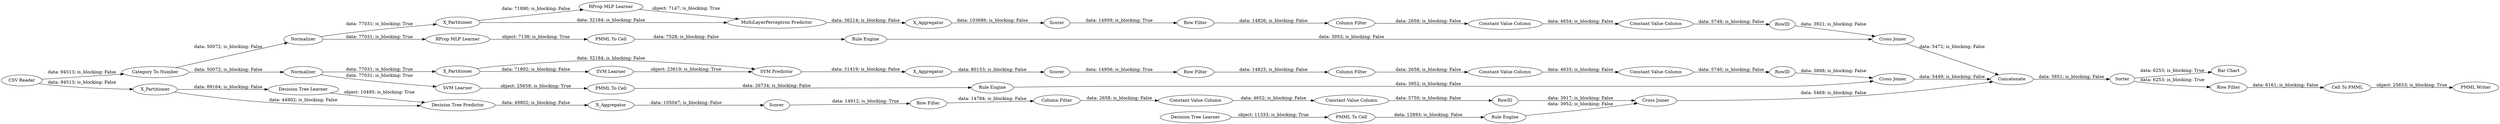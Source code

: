 digraph {
	"5848068275535419722_31" [label="Decision Tree Learner"]
	"-3936764502718011256_22" [label="PMML To Cell"]
	"2259961160305133467_294" [label="Column Filter"]
	"2259961160305133467_290" [label="Constant Value Column"]
	"-3936764502718011256_34" [label="Rule Engine"]
	"3142023830075550401_64" [label="CSV Reader"]
	"6377665489763568935_41" [label=Scorer]
	"745202587240194227_34" [label="PMML To Cell"]
	"2962985891235185327_2" [label=X_Partitioner]
	"2962985891235185327_31" [label="RProp MLP Learner"]
	"5848068275535419722_39" [label=Scorer]
	"-3936764502718011256_35" [label="RProp MLP Learner"]
	"2259961160305133467_292" [label="Constant Value Column"]
	"3126474573122983733_9" [label="Row Filter"]
	"3126474573122983733_294" [label="Column Filter"]
	"2318141618866305638_294" [label="Column Filter"]
	"2962985891235185327_32" [label="MultiLayerPerceptron Predictor"]
	"2962985891235185327_38" [label="Cross Joiner"]
	"5848068275535419722_7" [label=X_Aggregator]
	"6377665489763568935_32" [label="SVM Predictor"]
	"745202587240194227_35" [label="Rule Engine"]
	"3142023830075550401_59" [label="Bar Chart"]
	"-6874166596050270640_33" [label="Decision Tree Learner"]
	"-6874166596050270640_28" [label="PMML To Cell"]
	"2962985891235185327_39" [label=Normalizer]
	"3126474573122983733_290" [label="Constant Value Column"]
	"3126474573122983733_292" [label="Constant Value Column"]
	"3142023830075550401_54" [label="Cell To PMML"]
	"2962985891235185327_7" [label=X_Aggregator]
	"6377665489763568935_39" [label="Cross Joiner"]
	"3126474573122983733_293" [label=RowID]
	"5848068275535419722_32" [label="Decision Tree Predictor"]
	"6377665489763568935_2" [label=X_Partitioner]
	"5848068275535419722_38" [label="Cross Joiner"]
	"3142023830075550401_60" [label=Concatenate]
	"2259961160305133467_9" [label="Row Filter"]
	"2318141618866305638_290" [label="Constant Value Column"]
	"3142023830075550401_52" [label=Sorter]
	"3142023830075550401_58" [label="Category To Number"]
	"3142023830075550401_53" [label="Row Filter"]
	"2962985891235185327_40" [label=Scorer]
	"2318141618866305638_292" [label="Constant Value Column"]
	"6377665489763568935_31" [label="SVM Learner"]
	"6377665489763568935_40" [label=Normalizer]
	"6377665489763568935_7" [label=X_Aggregator]
	"3142023830075550401_61" [label="PMML Writer"]
	"2259961160305133467_293" [label=RowID]
	"2318141618866305638_293" [label=RowID]
	"5848068275535419722_2" [label=X_Partitioner]
	"745202587240194227_33" [label="SVM Learner"]
	"2318141618866305638_9" [label="Row Filter"]
	"-6874166596050270640_34" [label="Rule Engine"]
	"2259961160305133467_292" -> "2259961160305133467_293" [label="data: 5750; is_blocking: False"]
	"2318141618866305638_294" -> "2318141618866305638_290" [label="data: 2658; is_blocking: False"]
	"3126474573122983733_294" -> "3126474573122983733_290" [label="data: 2658; is_blocking: False"]
	"6377665489763568935_39" -> "3142023830075550401_60" [label="data: 5449; is_blocking: False"]
	"3142023830075550401_53" -> "3142023830075550401_54" [label="data: 6161; is_blocking: False"]
	"5848068275535419722_39" -> "2259961160305133467_9" [label="data: 14912; is_blocking: True"]
	"3142023830075550401_60" -> "3142023830075550401_52" [label="data: 5851; is_blocking: False"]
	"2962985891235185327_38" -> "3142023830075550401_60" [label="data: 5472; is_blocking: False"]
	"6377665489763568935_40" -> "6377665489763568935_2" [label="data: 77031; is_blocking: True"]
	"2259961160305133467_293" -> "5848068275535419722_38" [label="data: 3917; is_blocking: False"]
	"3126474573122983733_290" -> "3126474573122983733_292" [label="data: 4654; is_blocking: False"]
	"-3936764502718011256_22" -> "-3936764502718011256_34" [label="data: 7528; is_blocking: False"]
	"2962985891235185327_39" -> "2962985891235185327_2" [label="data: 77031; is_blocking: True"]
	"2318141618866305638_290" -> "2318141618866305638_292" [label="data: 4633; is_blocking: False"]
	"2962985891235185327_31" -> "2962985891235185327_32" [label="object: 7147; is_blocking: True"]
	"2962985891235185327_40" -> "3126474573122983733_9" [label="data: 14959; is_blocking: True"]
	"6377665489763568935_31" -> "6377665489763568935_32" [label="object: 23619; is_blocking: True"]
	"-3936764502718011256_34" -> "2962985891235185327_38" [label="data: 3953; is_blocking: False"]
	"6377665489763568935_40" -> "745202587240194227_33" [label="data: 77031; is_blocking: True"]
	"745202587240194227_34" -> "745202587240194227_35" [label="data: 26734; is_blocking: False"]
	"2259961160305133467_290" -> "2259961160305133467_292" [label="data: 4652; is_blocking: False"]
	"5848068275535419722_2" -> "5848068275535419722_32" [label="data: 44902; is_blocking: False"]
	"2259961160305133467_294" -> "2259961160305133467_290" [label="data: 2658; is_blocking: False"]
	"-6874166596050270640_34" -> "5848068275535419722_38" [label="data: 3952; is_blocking: False"]
	"3142023830075550401_52" -> "3142023830075550401_53" [label="data: 6253; is_blocking: True"]
	"3126474573122983733_293" -> "2962985891235185327_38" [label="data: 3921; is_blocking: False"]
	"2962985891235185327_32" -> "2962985891235185327_7" [label="data: 36214; is_blocking: False"]
	"5848068275535419722_7" -> "5848068275535419722_39" [label="data: 105047; is_blocking: False"]
	"6377665489763568935_2" -> "6377665489763568935_31" [label="data: 71892; is_blocking: False"]
	"6377665489763568935_41" -> "2318141618866305638_9" [label="data: 14956; is_blocking: True"]
	"-6874166596050270640_33" -> "-6874166596050270640_28" [label="object: 11333; is_blocking: True"]
	"3126474573122983733_9" -> "3126474573122983733_294" [label="data: 14826; is_blocking: False"]
	"2259961160305133467_9" -> "2259961160305133467_294" [label="data: 14784; is_blocking: False"]
	"2962985891235185327_7" -> "2962985891235185327_40" [label="data: 103686; is_blocking: False"]
	"3126474573122983733_292" -> "3126474573122983733_293" [label="data: 5749; is_blocking: False"]
	"745202587240194227_33" -> "745202587240194227_34" [label="object: 25659; is_blocking: True"]
	"5848068275535419722_38" -> "3142023830075550401_60" [label="data: 5469; is_blocking: False"]
	"3142023830075550401_54" -> "3142023830075550401_61" [label="object: 25653; is_blocking: True"]
	"2318141618866305638_292" -> "2318141618866305638_293" [label="data: 5740; is_blocking: False"]
	"5848068275535419722_31" -> "5848068275535419722_32" [label="object: 10495; is_blocking: True"]
	"2962985891235185327_2" -> "2962985891235185327_32" [label="data: 32184; is_blocking: False"]
	"6377665489763568935_2" -> "6377665489763568935_32" [label="data: 32184; is_blocking: False"]
	"-6874166596050270640_28" -> "-6874166596050270640_34" [label="data: 12893; is_blocking: False"]
	"-3936764502718011256_35" -> "-3936764502718011256_22" [label="object: 7138; is_blocking: True"]
	"5848068275535419722_32" -> "5848068275535419722_7" [label="data: 49802; is_blocking: False"]
	"2962985891235185327_2" -> "2962985891235185327_31" [label="data: 71890; is_blocking: False"]
	"2318141618866305638_9" -> "2318141618866305638_294" [label="data: 14825; is_blocking: False"]
	"2962985891235185327_39" -> "-3936764502718011256_35" [label="data: 77031; is_blocking: True"]
	"3142023830075550401_52" -> "3142023830075550401_59" [label="data: 6253; is_blocking: True"]
	"6377665489763568935_7" -> "6377665489763568935_41" [label="data: 80153; is_blocking: False"]
	"745202587240194227_35" -> "6377665489763568935_39" [label="data: 3952; is_blocking: False"]
	"5848068275535419722_2" -> "5848068275535419722_31" [label="data: 89164; is_blocking: False"]
	"3142023830075550401_64" -> "3142023830075550401_58" [label="data: 94513; is_blocking: False"]
	"3142023830075550401_58" -> "2962985891235185327_39" [label="data: 50072; is_blocking: False"]
	"2318141618866305638_293" -> "6377665489763568935_39" [label="data: 3898; is_blocking: False"]
	"3142023830075550401_64" -> "5848068275535419722_2" [label="data: 94513; is_blocking: False"]
	"3142023830075550401_58" -> "6377665489763568935_40" [label="data: 50072; is_blocking: False"]
	"6377665489763568935_32" -> "6377665489763568935_7" [label="data: 31419; is_blocking: False"]
	rankdir=LR
}
